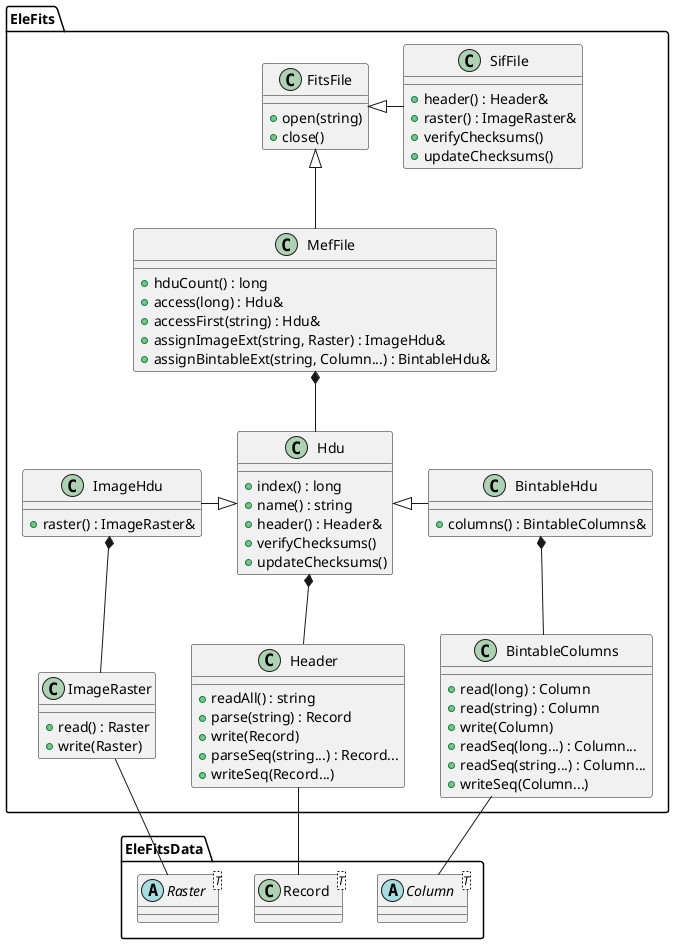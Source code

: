 @startuml
package EleFitsData {

class Record<T> {
}

abstract class Raster<T> {
}

abstract class Column<T> {
}

}

package EleFits {

class FitsFile {
+ open(string)
+ close()
}

class SifFile {
+ header() : Header&
+ raster() : ImageRaster&
+ verifyChecksums()
+ updateChecksums()
}

class MefFile {
+ hduCount() : long
+ access(long) : Hdu&
+ accessFirst(string) : Hdu&
+ assignImageExt(string, Raster) : ImageHdu&
+ assignBintableExt(string, Column...) : BintableHdu&
}

class Hdu {
+ index() : long
+ name() : string
+ header() : Header&
+ verifyChecksums()
+ updateChecksums()
}

class ImageHdu {
+ raster() : ImageRaster&
}

class BintableHdu {
+ columns() : BintableColumns&
}

class Header {
+ readAll() : string
+ parse(string) : Record
+ write(Record)
+ parseSeq(string...) : Record...
+ writeSeq(Record...)
}

class ImageRaster {
+ read() : Raster
+ write(Raster)
}

class BintableColumns {
+ read(long) : Column
+ read(string) : Column
+ write(Column)
+ readSeq(long...) : Column...
+ readSeq(string...) : Column...
+ writeSeq(Column...)
}

}

FitsFile <|- SifFile
FitsFile <|-- MefFile
ImageHdu -|> Hdu
Hdu <|- BintableHdu
Hdu *-- Header
ImageHdu *-- ImageRaster
BintableHdu *-- BintableColumns
MefFile *-- Hdu
Header -- Record
ImageRaster -- Raster
BintableColumns -- Column
@enduml